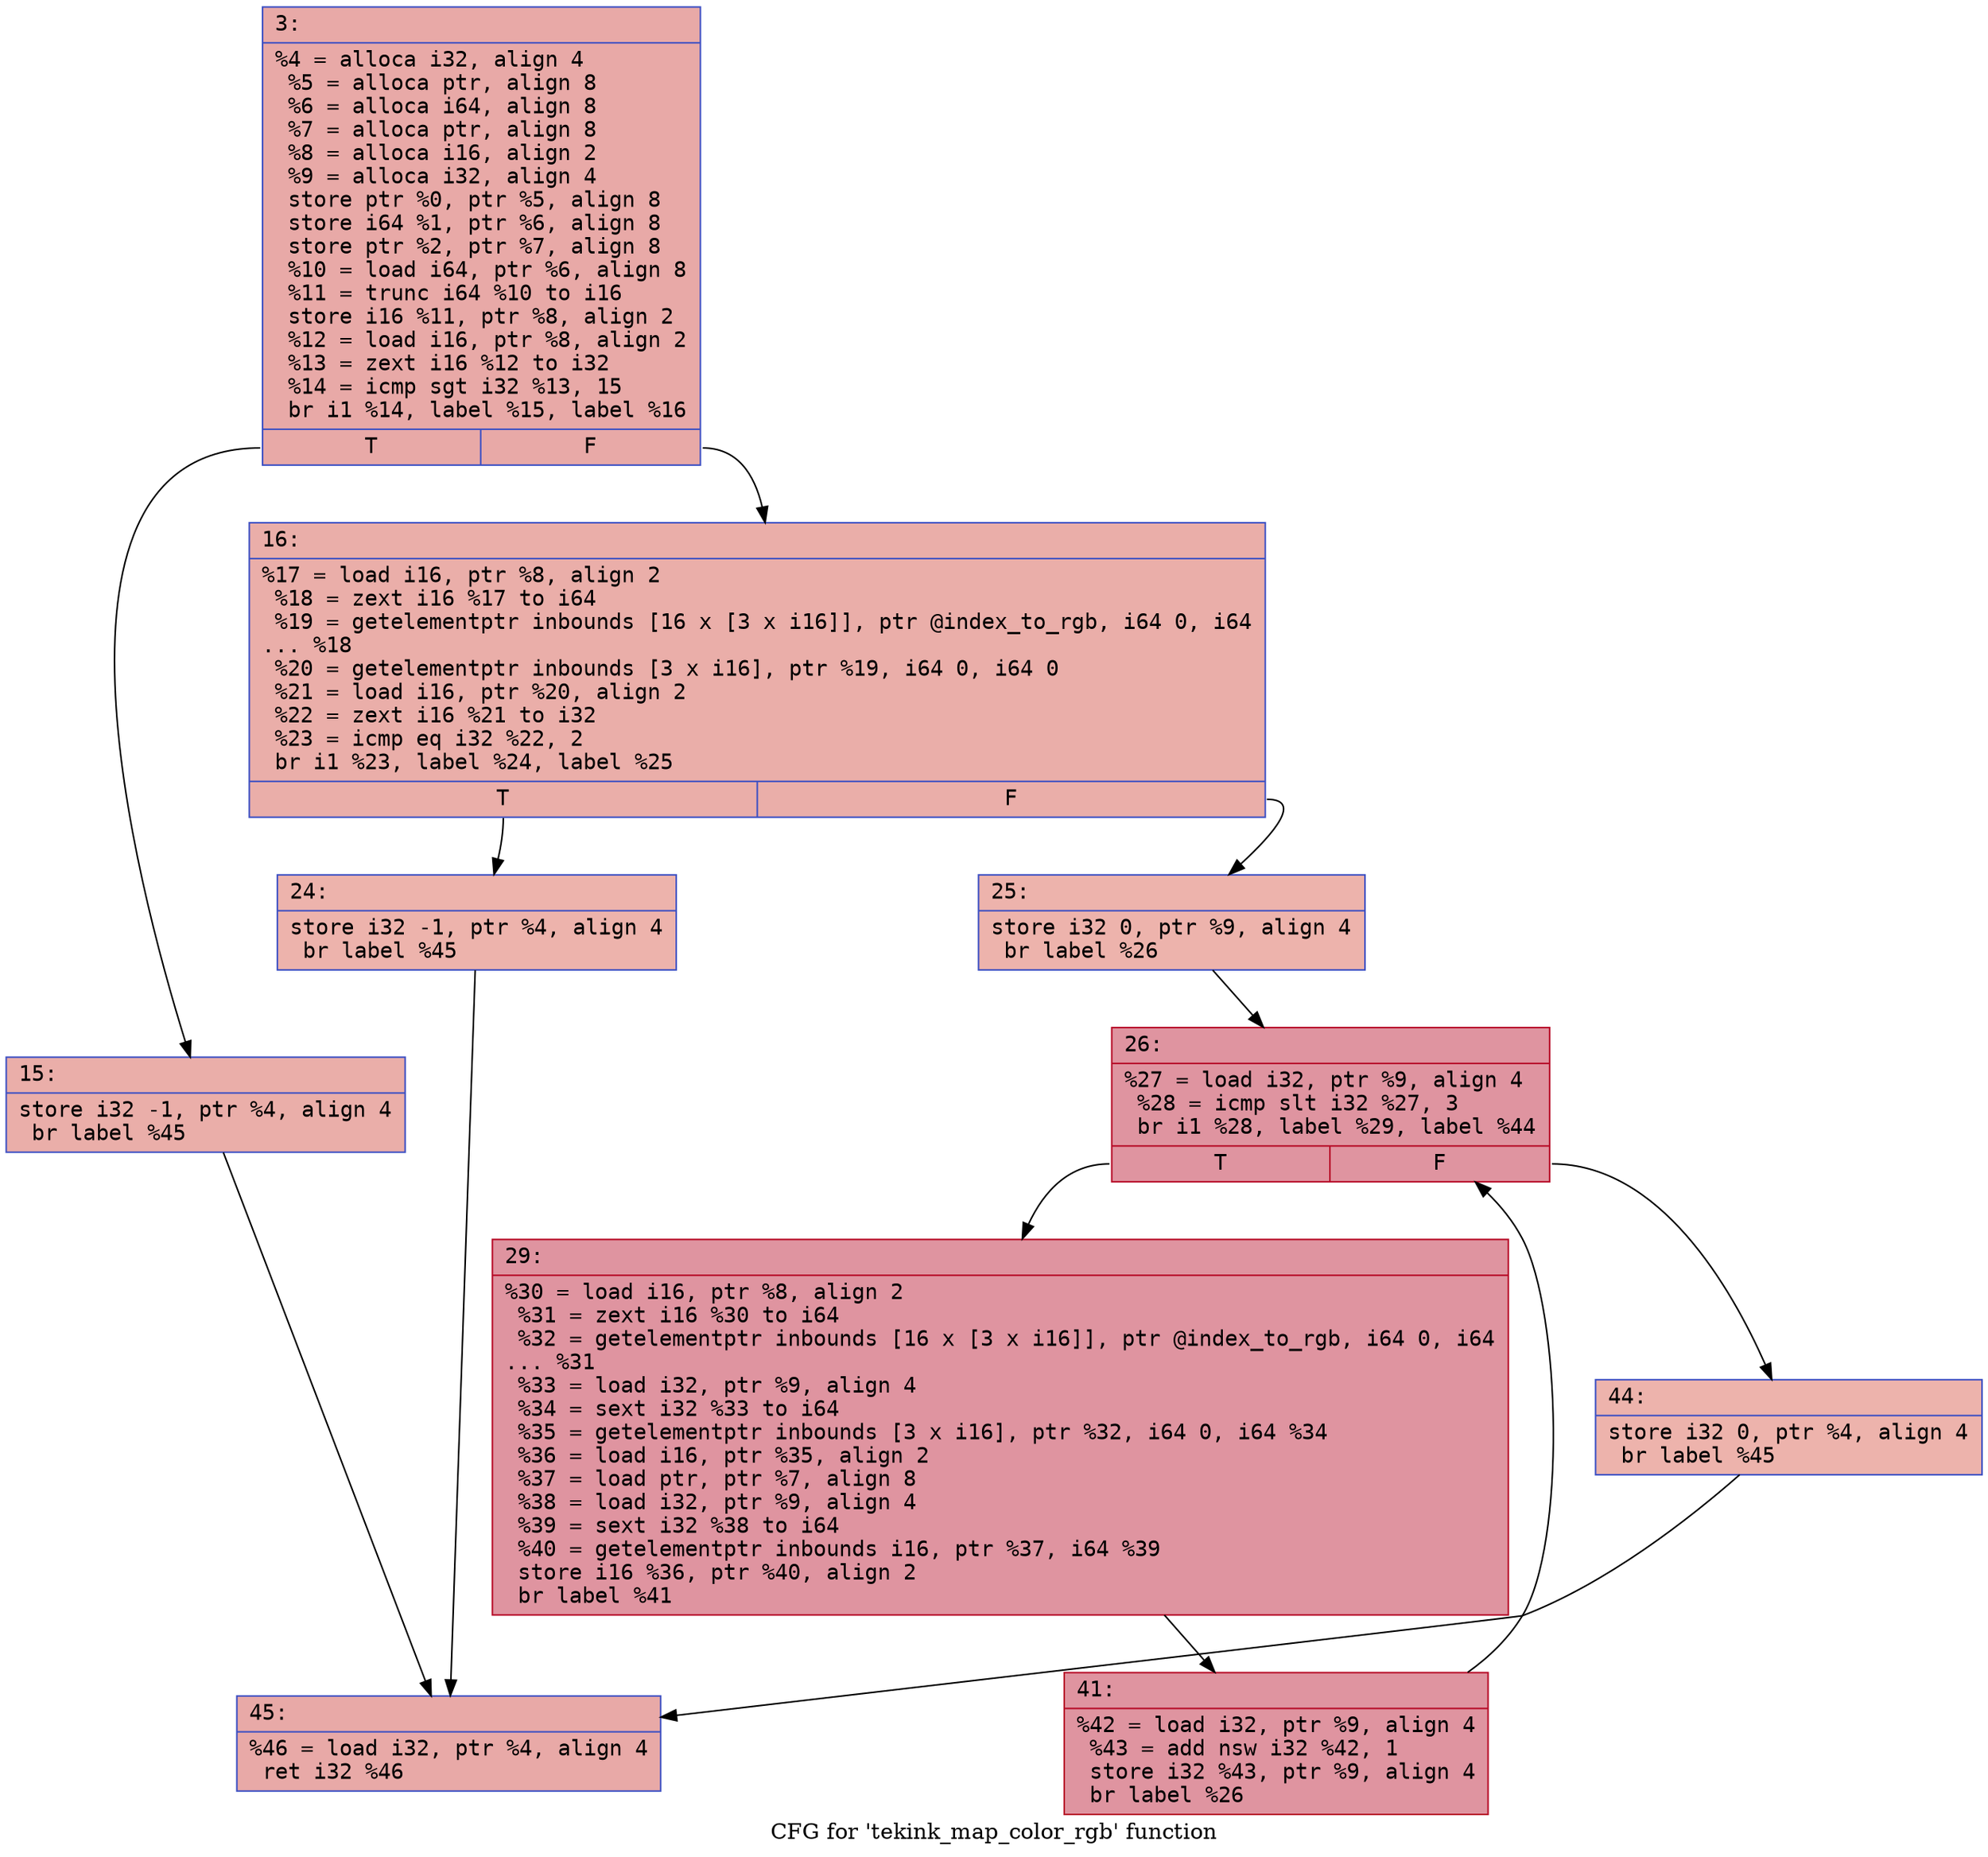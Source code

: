 digraph "CFG for 'tekink_map_color_rgb' function" {
	label="CFG for 'tekink_map_color_rgb' function";

	Node0x600000133250 [shape=record,color="#3d50c3ff", style=filled, fillcolor="#ca3b3770" fontname="Courier",label="{3:\l|  %4 = alloca i32, align 4\l  %5 = alloca ptr, align 8\l  %6 = alloca i64, align 8\l  %7 = alloca ptr, align 8\l  %8 = alloca i16, align 2\l  %9 = alloca i32, align 4\l  store ptr %0, ptr %5, align 8\l  store i64 %1, ptr %6, align 8\l  store ptr %2, ptr %7, align 8\l  %10 = load i64, ptr %6, align 8\l  %11 = trunc i64 %10 to i16\l  store i16 %11, ptr %8, align 2\l  %12 = load i16, ptr %8, align 2\l  %13 = zext i16 %12 to i32\l  %14 = icmp sgt i32 %13, 15\l  br i1 %14, label %15, label %16\l|{<s0>T|<s1>F}}"];
	Node0x600000133250:s0 -> Node0x6000001332a0[tooltip="3 -> 15\nProbability 50.00%" ];
	Node0x600000133250:s1 -> Node0x6000001332f0[tooltip="3 -> 16\nProbability 50.00%" ];
	Node0x6000001332a0 [shape=record,color="#3d50c3ff", style=filled, fillcolor="#d0473d70" fontname="Courier",label="{15:\l|  store i32 -1, ptr %4, align 4\l  br label %45\l}"];
	Node0x6000001332a0 -> Node0x600000133520[tooltip="15 -> 45\nProbability 100.00%" ];
	Node0x6000001332f0 [shape=record,color="#3d50c3ff", style=filled, fillcolor="#d0473d70" fontname="Courier",label="{16:\l|  %17 = load i16, ptr %8, align 2\l  %18 = zext i16 %17 to i64\l  %19 = getelementptr inbounds [16 x [3 x i16]], ptr @index_to_rgb, i64 0, i64\l... %18\l  %20 = getelementptr inbounds [3 x i16], ptr %19, i64 0, i64 0\l  %21 = load i16, ptr %20, align 2\l  %22 = zext i16 %21 to i32\l  %23 = icmp eq i32 %22, 2\l  br i1 %23, label %24, label %25\l|{<s0>T|<s1>F}}"];
	Node0x6000001332f0:s0 -> Node0x600000133340[tooltip="16 -> 24\nProbability 50.00%" ];
	Node0x6000001332f0:s1 -> Node0x600000133390[tooltip="16 -> 25\nProbability 50.00%" ];
	Node0x600000133340 [shape=record,color="#3d50c3ff", style=filled, fillcolor="#d6524470" fontname="Courier",label="{24:\l|  store i32 -1, ptr %4, align 4\l  br label %45\l}"];
	Node0x600000133340 -> Node0x600000133520[tooltip="24 -> 45\nProbability 100.00%" ];
	Node0x600000133390 [shape=record,color="#3d50c3ff", style=filled, fillcolor="#d6524470" fontname="Courier",label="{25:\l|  store i32 0, ptr %9, align 4\l  br label %26\l}"];
	Node0x600000133390 -> Node0x6000001333e0[tooltip="25 -> 26\nProbability 100.00%" ];
	Node0x6000001333e0 [shape=record,color="#b70d28ff", style=filled, fillcolor="#b70d2870" fontname="Courier",label="{26:\l|  %27 = load i32, ptr %9, align 4\l  %28 = icmp slt i32 %27, 3\l  br i1 %28, label %29, label %44\l|{<s0>T|<s1>F}}"];
	Node0x6000001333e0:s0 -> Node0x600000133430[tooltip="26 -> 29\nProbability 96.88%" ];
	Node0x6000001333e0:s1 -> Node0x6000001334d0[tooltip="26 -> 44\nProbability 3.12%" ];
	Node0x600000133430 [shape=record,color="#b70d28ff", style=filled, fillcolor="#b70d2870" fontname="Courier",label="{29:\l|  %30 = load i16, ptr %8, align 2\l  %31 = zext i16 %30 to i64\l  %32 = getelementptr inbounds [16 x [3 x i16]], ptr @index_to_rgb, i64 0, i64\l... %31\l  %33 = load i32, ptr %9, align 4\l  %34 = sext i32 %33 to i64\l  %35 = getelementptr inbounds [3 x i16], ptr %32, i64 0, i64 %34\l  %36 = load i16, ptr %35, align 2\l  %37 = load ptr, ptr %7, align 8\l  %38 = load i32, ptr %9, align 4\l  %39 = sext i32 %38 to i64\l  %40 = getelementptr inbounds i16, ptr %37, i64 %39\l  store i16 %36, ptr %40, align 2\l  br label %41\l}"];
	Node0x600000133430 -> Node0x600000133480[tooltip="29 -> 41\nProbability 100.00%" ];
	Node0x600000133480 [shape=record,color="#b70d28ff", style=filled, fillcolor="#b70d2870" fontname="Courier",label="{41:\l|  %42 = load i32, ptr %9, align 4\l  %43 = add nsw i32 %42, 1\l  store i32 %43, ptr %9, align 4\l  br label %26\l}"];
	Node0x600000133480 -> Node0x6000001333e0[tooltip="41 -> 26\nProbability 100.00%" ];
	Node0x6000001334d0 [shape=record,color="#3d50c3ff", style=filled, fillcolor="#d6524470" fontname="Courier",label="{44:\l|  store i32 0, ptr %4, align 4\l  br label %45\l}"];
	Node0x6000001334d0 -> Node0x600000133520[tooltip="44 -> 45\nProbability 100.00%" ];
	Node0x600000133520 [shape=record,color="#3d50c3ff", style=filled, fillcolor="#ca3b3770" fontname="Courier",label="{45:\l|  %46 = load i32, ptr %4, align 4\l  ret i32 %46\l}"];
}
